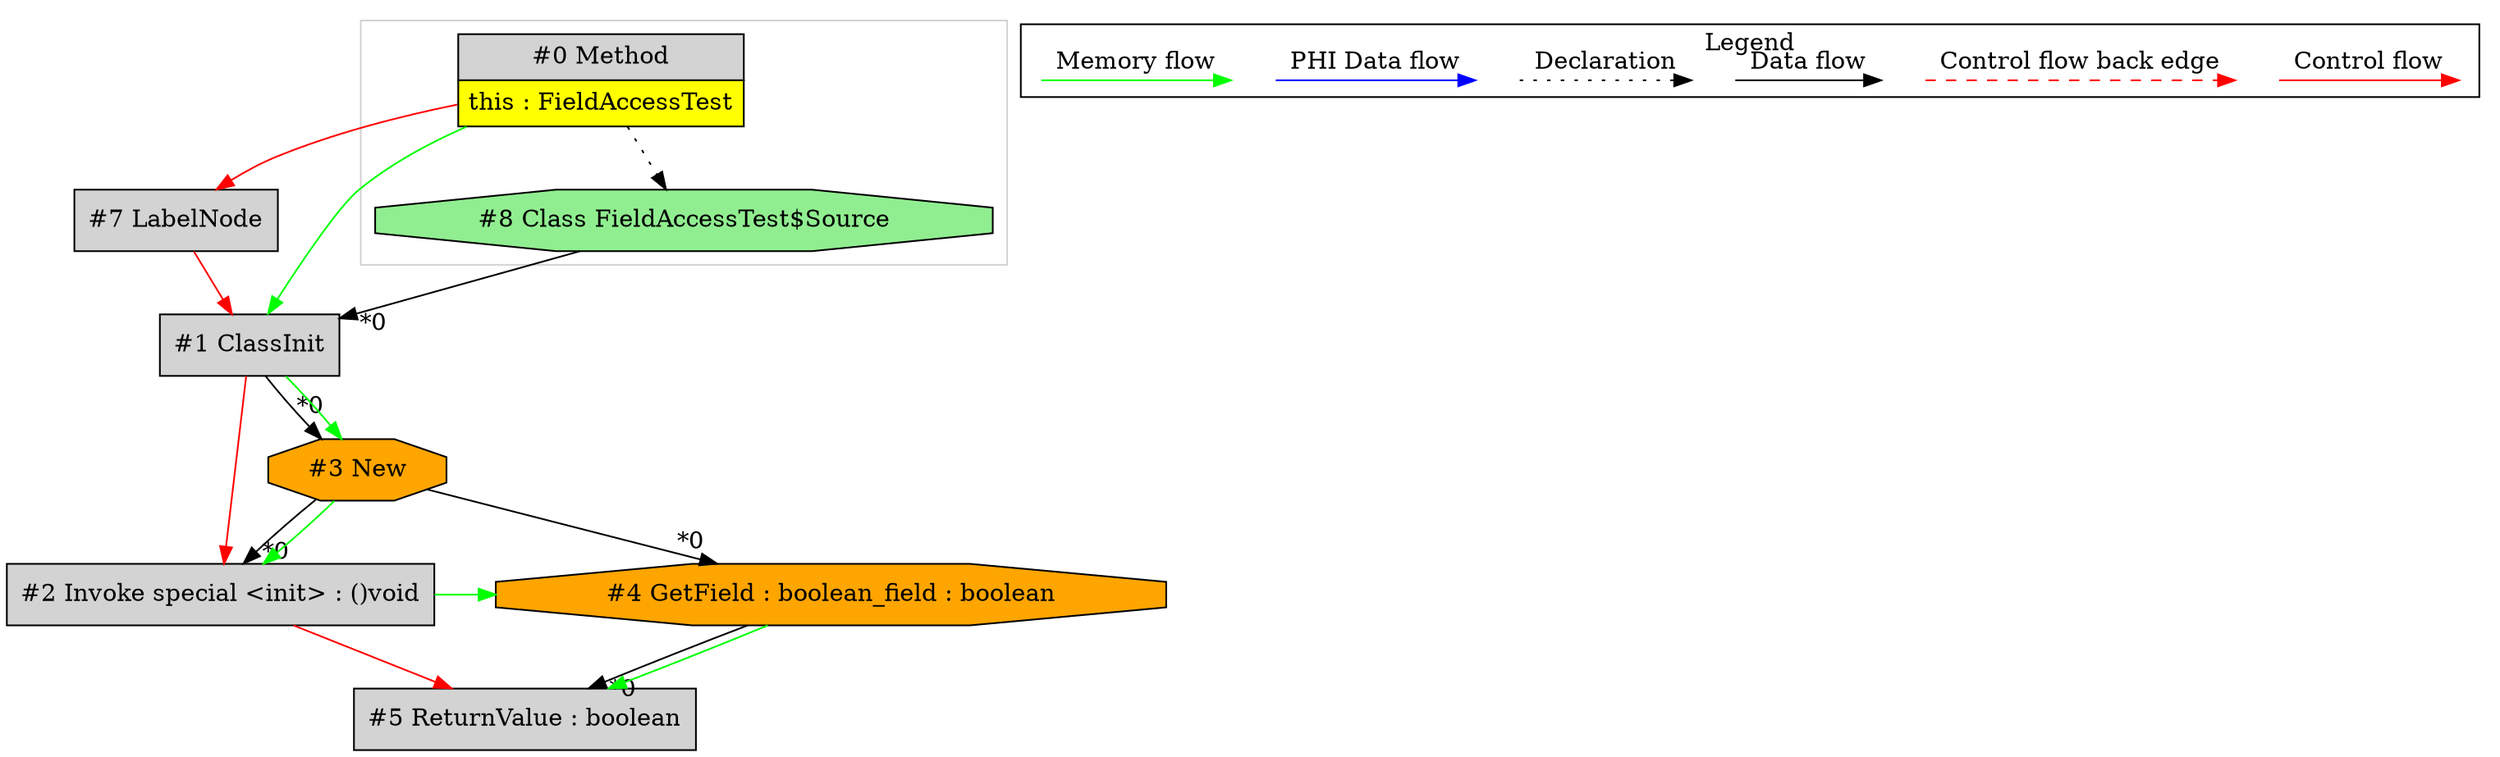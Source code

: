 digraph {
 ordering="in";
 node0[margin="0", label=<<table border="0" cellborder="1" cellspacing="0" cellpadding="5"><tr><td colspan="1">#0 Method</td></tr><tr><td port="prj6" bgcolor="yellow">this : FieldAccessTest</td></tr></table>>,shape=none, fillcolor=lightgrey, style=filled];
 node8[label="#8 Class FieldAccessTest$Source",shape=octagon, fillcolor=lightgreen, style=filled];
 node0 -> node8[style=dotted];
 node1[label="#1 ClassInit",shape=box, fillcolor=lightgrey, style=filled];
 node8 -> node1[headlabel="*0", labeldistance=2];
 node7 -> node1[labeldistance=2, color=red, fontcolor=red];
 node0 -> node1[labeldistance=2, color=green, constraint=false];
 node7[label="#7 LabelNode",shape=box, fillcolor=lightgrey, style=filled];
 node0 -> node7[labeldistance=2, color=red, fontcolor=red];
 node2[label="#2 Invoke special <init> : ()void",shape=box, fillcolor=lightgrey, style=filled];
 node3 -> node2[headlabel="*0", labeldistance=2];
 node1 -> node2[labeldistance=2, color=red, fontcolor=red];
 node3 -> node2[labeldistance=2, color=green, constraint=false];
 node3[label="#3 New",shape=octagon, fillcolor=orange, style=filled];
 node1 -> node3[headlabel="*0", labeldistance=2];
 node1 -> node3[labeldistance=2, color=green, constraint=false];
 node4[label="#4 GetField : boolean_field : boolean",shape=octagon, fillcolor=orange, style=filled];
 node3 -> node4[headlabel="*0", labeldistance=2];
 node2 -> node4[labeldistance=2, color=green, constraint=false];
 node5[label="#5 ReturnValue : boolean",shape=box, fillcolor=lightgrey, style=filled];
 node4 -> node5[headlabel="*0", labeldistance=2];
 node2 -> node5[labeldistance=2, color=red, fontcolor=red];
 node4 -> node5[labeldistance=2, color=green, constraint=false];
 subgraph cluster_0 {
  color=lightgray;
  node0;
  node8;
 }
 subgraph cluster_000 {
  label = "Legend";
  node [shape=point]
  {
   rank=same;
   c0 [style = invis];
   c1 [style = invis];
   c2 [style = invis];
   c3 [style = invis];
   d0 [style = invis];
   d1 [style = invis];
   d2 [style = invis];
   d3 [style = invis];
   d4 [style = invis];
   d5 [style = invis];
   d6 [style = invis];
   d7 [style = invis];
  }
  c0 -> c1 [label="Control flow", style=solid, color=red]
  c2 -> c3 [label="Control flow back edge", style=dashed, color=red]
  d0 -> d1 [label="Data flow"]
  d2 -> d3 [label="Declaration", style=dotted]
  d4 -> d5 [label="PHI Data flow", color=blue]
  d6 -> d7 [label="Memory flow", color=green]
 }

}
